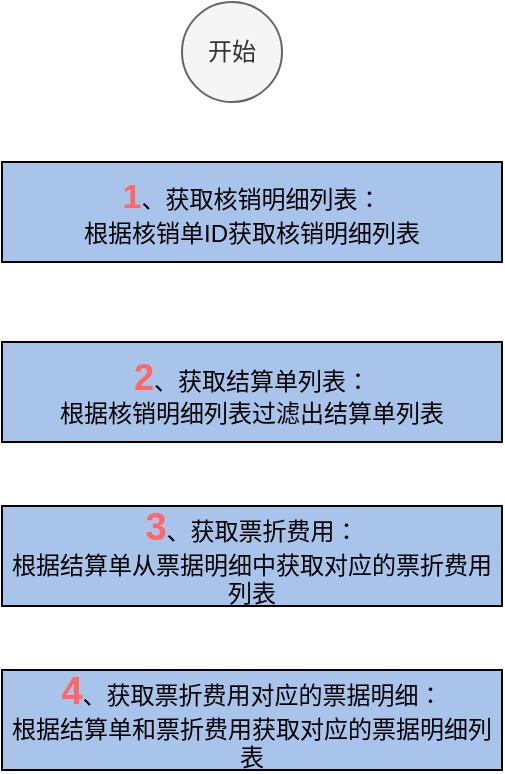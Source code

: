 <mxfile pages="1" version="11.2.1" type="github"><diagram id="A1yIP_mIsQ9dK34qh684" name="Page-1"><mxGraphModel dx="1137" dy="762" grid="1" gridSize="10" guides="1" tooltips="1" connect="1" arrows="1" fold="1" page="1" pageScale="1" pageWidth="827" pageHeight="1169" math="0" shadow="0"><root><mxCell id="0"/><mxCell id="1" parent="0"/><mxCell id="eFO2-ft7Q5q4e2Tz_pjr-2" value="开始" style="ellipse;whiteSpace=wrap;html=1;aspect=fixed;fillColor=#f5f5f5;strokeColor=#666666;fontColor=#333333;" vertex="1" parent="1"><mxGeometry x="350" y="140" width="50" height="50" as="geometry"/></mxCell><mxCell id="eFO2-ft7Q5q4e2Tz_pjr-3" value="&lt;font color=&quot;#FF6666&quot; size=&quot;1&quot;&gt;&lt;b style=&quot;font-size: 17px&quot;&gt;1&lt;/b&gt;&lt;/font&gt;、获取核销明细列表：&lt;br&gt;根据核销单ID获取核销明细列表" style="rounded=0;whiteSpace=wrap;html=1;fillColor=#A9C4EB;" vertex="1" parent="1"><mxGeometry x="260" y="220" width="250" height="50" as="geometry"/></mxCell><mxCell id="eFO2-ft7Q5q4e2Tz_pjr-4" value="&lt;font color=&quot;#FF6666&quot; size=&quot;1&quot;&gt;&lt;b style=&quot;font-size: 18px&quot;&gt;2&lt;/b&gt;&lt;/font&gt;、获取结算单列表：&lt;br&gt;根据核销明细列表过滤出结算单列表" style="rounded=0;whiteSpace=wrap;html=1;fillColor=#A9C4EB;" vertex="1" parent="1"><mxGeometry x="260" y="310" width="250" height="50" as="geometry"/></mxCell><mxCell id="eFO2-ft7Q5q4e2Tz_pjr-5" value="&lt;b&gt;&lt;font color=&quot;#FF6666&quot; size=&quot;1&quot;&gt;&lt;span style=&quot;font-size: 19px&quot;&gt;3&lt;/span&gt;&lt;/font&gt;&lt;/b&gt;、获取票折费用：&lt;br&gt;根据结算单从票据明细中获取对应的票折费用列表" style="rounded=0;whiteSpace=wrap;html=1;fillColor=#A9C4EB;" vertex="1" parent="1"><mxGeometry x="260" y="392" width="250" height="50" as="geometry"/></mxCell><mxCell id="eFO2-ft7Q5q4e2Tz_pjr-6" value="&lt;b&gt;&lt;font color=&quot;#FF6666&quot; size=&quot;1&quot;&gt;&lt;span style=&quot;font-size: 19px&quot;&gt;4&lt;/span&gt;&lt;/font&gt;&lt;/b&gt;、获取票折费用对应的票据明细：&lt;br&gt;根据结算单和票折费用获取对应的票据明细列表" style="rounded=0;whiteSpace=wrap;html=1;fillColor=#A9C4EB;" vertex="1" parent="1"><mxGeometry x="260" y="474" width="250" height="50" as="geometry"/></mxCell></root></mxGraphModel></diagram></mxfile>